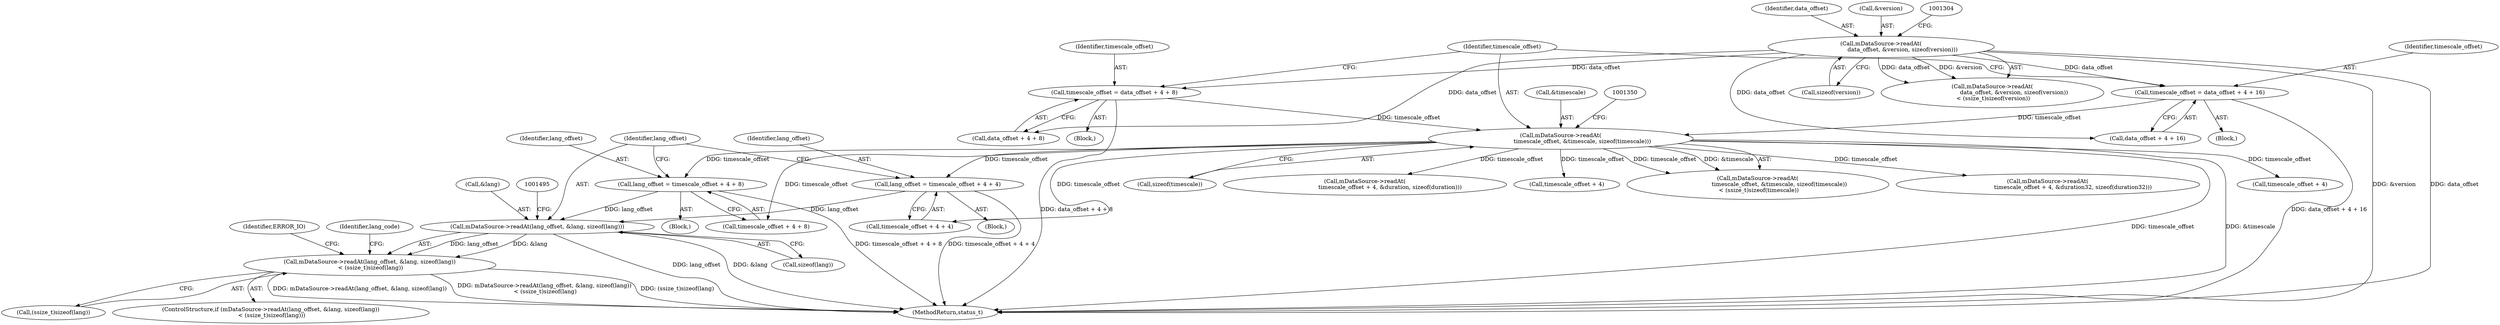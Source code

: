 digraph "0_Android_8a3a2f6ea7defe1a81bb32b3c9f3537f84749b9d@API" {
"1001487" [label="(Call,mDataSource->readAt(lang_offset, &lang, sizeof(lang))\n < (ssize_t)sizeof(lang))"];
"1001488" [label="(Call,mDataSource->readAt(lang_offset, &lang, sizeof(lang)))"];
"1001462" [label="(Call,lang_offset = timescale_offset + 4 + 8)"];
"1001343" [label="(Call,mDataSource->readAt(\n                        timescale_offset, &timescale, sizeof(timescale)))"];
"1001329" [label="(Call,timescale_offset = data_offset + 4 + 8)"];
"1001297" [label="(Call,mDataSource->readAt(\n                        data_offset, &version, sizeof(version)))"];
"1001316" [label="(Call,timescale_offset = data_offset + 4 + 16)"];
"1001475" [label="(Call,lang_offset = timescale_offset + 4 + 4)"];
"1001331" [label="(Call,data_offset + 4 + 8)"];
"1001412" [label="(Call,timescale_offset + 4)"];
"1001316" [label="(Call,timescale_offset = data_offset + 4 + 16)"];
"1001328" [label="(Block,)"];
"1001318" [label="(Call,data_offset + 4 + 16)"];
"1001347" [label="(Call,sizeof(timescale))"];
"1001477" [label="(Call,timescale_offset + 4 + 4)"];
"1001343" [label="(Call,mDataSource->readAt(\n                        timescale_offset, &timescale, sizeof(timescale)))"];
"1001297" [label="(Call,mDataSource->readAt(\n                        data_offset, &version, sizeof(version)))"];
"1001344" [label="(Identifier,timescale_offset)"];
"1001494" [label="(Call,(ssize_t)sizeof(lang))"];
"1001489" [label="(Identifier,lang_offset)"];
"1001500" [label="(Identifier,ERROR_IO)"];
"1001486" [label="(ControlStructure,if (mDataSource->readAt(lang_offset, &lang, sizeof(lang))\n < (ssize_t)sizeof(lang)))"];
"1001488" [label="(Call,mDataSource->readAt(lang_offset, &lang, sizeof(lang)))"];
"1001330" [label="(Identifier,timescale_offset)"];
"1001298" [label="(Identifier,data_offset)"];
"1001461" [label="(Block,)"];
"1001301" [label="(Call,sizeof(version))"];
"1001476" [label="(Identifier,lang_offset)"];
"1001345" [label="(Call,&timescale)"];
"1001381" [label="(Call,mDataSource->readAt(\n                            timescale_offset + 4, &duration, sizeof(duration)))"];
"1001463" [label="(Identifier,lang_offset)"];
"1001329" [label="(Call,timescale_offset = data_offset + 4 + 8)"];
"1001382" [label="(Call,timescale_offset + 4)"];
"1001315" [label="(Block,)"];
"1001474" [label="(Block,)"];
"1001487" [label="(Call,mDataSource->readAt(lang_offset, &lang, sizeof(lang))\n < (ssize_t)sizeof(lang))"];
"1001296" [label="(Call,mDataSource->readAt(\n                        data_offset, &version, sizeof(version))\n < (ssize_t)sizeof(version))"];
"1001342" [label="(Call,mDataSource->readAt(\n                        timescale_offset, &timescale, sizeof(timescale))\n < (ssize_t)sizeof(timescale))"];
"1001504" [label="(Identifier,lang_code)"];
"1001464" [label="(Call,timescale_offset + 4 + 8)"];
"1001490" [label="(Call,&lang)"];
"1001462" [label="(Call,lang_offset = timescale_offset + 4 + 8)"];
"1001492" [label="(Call,sizeof(lang))"];
"1001317" [label="(Identifier,timescale_offset)"];
"1001299" [label="(Call,&version)"];
"1001411" [label="(Call,mDataSource->readAt(\n                            timescale_offset + 4, &duration32, sizeof(duration32)))"];
"1001475" [label="(Call,lang_offset = timescale_offset + 4 + 4)"];
"1003903" [label="(MethodReturn,status_t)"];
"1001487" -> "1001486"  [label="AST: "];
"1001487" -> "1001494"  [label="CFG: "];
"1001488" -> "1001487"  [label="AST: "];
"1001494" -> "1001487"  [label="AST: "];
"1001500" -> "1001487"  [label="CFG: "];
"1001504" -> "1001487"  [label="CFG: "];
"1001487" -> "1003903"  [label="DDG: mDataSource->readAt(lang_offset, &lang, sizeof(lang))\n < (ssize_t)sizeof(lang)"];
"1001487" -> "1003903"  [label="DDG: (ssize_t)sizeof(lang)"];
"1001487" -> "1003903"  [label="DDG: mDataSource->readAt(lang_offset, &lang, sizeof(lang))"];
"1001488" -> "1001487"  [label="DDG: lang_offset"];
"1001488" -> "1001487"  [label="DDG: &lang"];
"1001488" -> "1001492"  [label="CFG: "];
"1001489" -> "1001488"  [label="AST: "];
"1001490" -> "1001488"  [label="AST: "];
"1001492" -> "1001488"  [label="AST: "];
"1001495" -> "1001488"  [label="CFG: "];
"1001488" -> "1003903"  [label="DDG: lang_offset"];
"1001488" -> "1003903"  [label="DDG: &lang"];
"1001462" -> "1001488"  [label="DDG: lang_offset"];
"1001475" -> "1001488"  [label="DDG: lang_offset"];
"1001462" -> "1001461"  [label="AST: "];
"1001462" -> "1001464"  [label="CFG: "];
"1001463" -> "1001462"  [label="AST: "];
"1001464" -> "1001462"  [label="AST: "];
"1001489" -> "1001462"  [label="CFG: "];
"1001462" -> "1003903"  [label="DDG: timescale_offset + 4 + 8"];
"1001343" -> "1001462"  [label="DDG: timescale_offset"];
"1001343" -> "1001342"  [label="AST: "];
"1001343" -> "1001347"  [label="CFG: "];
"1001344" -> "1001343"  [label="AST: "];
"1001345" -> "1001343"  [label="AST: "];
"1001347" -> "1001343"  [label="AST: "];
"1001350" -> "1001343"  [label="CFG: "];
"1001343" -> "1003903"  [label="DDG: timescale_offset"];
"1001343" -> "1003903"  [label="DDG: &timescale"];
"1001343" -> "1001342"  [label="DDG: timescale_offset"];
"1001343" -> "1001342"  [label="DDG: &timescale"];
"1001329" -> "1001343"  [label="DDG: timescale_offset"];
"1001316" -> "1001343"  [label="DDG: timescale_offset"];
"1001343" -> "1001381"  [label="DDG: timescale_offset"];
"1001343" -> "1001382"  [label="DDG: timescale_offset"];
"1001343" -> "1001411"  [label="DDG: timescale_offset"];
"1001343" -> "1001412"  [label="DDG: timescale_offset"];
"1001343" -> "1001464"  [label="DDG: timescale_offset"];
"1001343" -> "1001475"  [label="DDG: timescale_offset"];
"1001343" -> "1001477"  [label="DDG: timescale_offset"];
"1001329" -> "1001328"  [label="AST: "];
"1001329" -> "1001331"  [label="CFG: "];
"1001330" -> "1001329"  [label="AST: "];
"1001331" -> "1001329"  [label="AST: "];
"1001344" -> "1001329"  [label="CFG: "];
"1001329" -> "1003903"  [label="DDG: data_offset + 4 + 8"];
"1001297" -> "1001329"  [label="DDG: data_offset"];
"1001297" -> "1001296"  [label="AST: "];
"1001297" -> "1001301"  [label="CFG: "];
"1001298" -> "1001297"  [label="AST: "];
"1001299" -> "1001297"  [label="AST: "];
"1001301" -> "1001297"  [label="AST: "];
"1001304" -> "1001297"  [label="CFG: "];
"1001297" -> "1003903"  [label="DDG: &version"];
"1001297" -> "1003903"  [label="DDG: data_offset"];
"1001297" -> "1001296"  [label="DDG: data_offset"];
"1001297" -> "1001296"  [label="DDG: &version"];
"1001297" -> "1001316"  [label="DDG: data_offset"];
"1001297" -> "1001318"  [label="DDG: data_offset"];
"1001297" -> "1001331"  [label="DDG: data_offset"];
"1001316" -> "1001315"  [label="AST: "];
"1001316" -> "1001318"  [label="CFG: "];
"1001317" -> "1001316"  [label="AST: "];
"1001318" -> "1001316"  [label="AST: "];
"1001344" -> "1001316"  [label="CFG: "];
"1001316" -> "1003903"  [label="DDG: data_offset + 4 + 16"];
"1001475" -> "1001474"  [label="AST: "];
"1001475" -> "1001477"  [label="CFG: "];
"1001476" -> "1001475"  [label="AST: "];
"1001477" -> "1001475"  [label="AST: "];
"1001489" -> "1001475"  [label="CFG: "];
"1001475" -> "1003903"  [label="DDG: timescale_offset + 4 + 4"];
}
